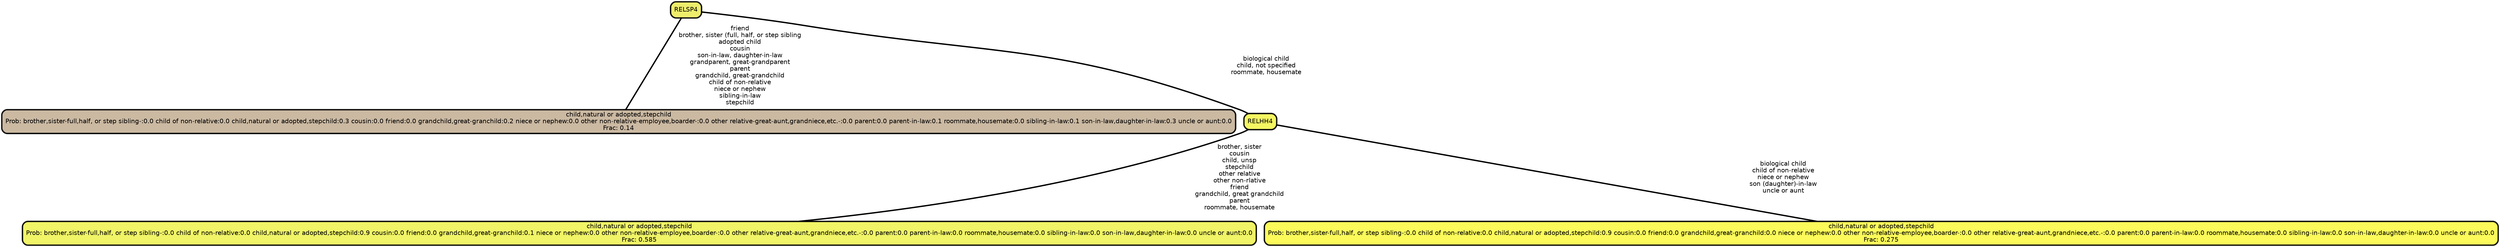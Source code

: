 graph Tree {
node [shape=box, style="filled, rounded",color="black",penwidth="3",fontcolor="black",                 fontname=helvetica] ;
graph [ranksep="0 equally", splines=straight,                 bgcolor=transparent, dpi=200] ;
edge [fontname=helvetica, color=black] ;
0 [label="child,natural or adopted,stepchild
Prob: brother,sister-full,half, or step sibling-:0.0 child of non-relative:0.0 child,natural or adopted,stepchild:0.3 cousin:0.0 friend:0.0 grandchild,great-granchild:0.2 niece or nephew:0.0 other non-relative-employee,boarder-:0.0 other relative-great-aunt,grandniece,etc.-:0.0 parent:0.0 parent-in-law:0.1 roommate,housemate:0.0 sibling-in-law:0.1 son-in-law,daughter-in-law:0.3 uncle or aunt:0.0
Frac: 0.14", fillcolor="#cbb9a2"] ;
1 [label="RELSP4", fillcolor="#eeed6b"] ;
2 [label="child,natural or adopted,stepchild
Prob: brother,sister-full,half, or step sibling-:0.0 child of non-relative:0.0 child,natural or adopted,stepchild:0.9 cousin:0.0 friend:0.0 grandchild,great-granchild:0.1 niece or nephew:0.0 other non-relative-employee,boarder-:0.0 other relative-great-aunt,grandniece,etc.-:0.0 parent:0.0 parent-in-law:0.0 roommate,housemate:0.0 sibling-in-law:0.0 son-in-law,daughter-in-law:0.0 uncle or aunt:0.0
Frac: 0.585", fillcolor="#f0f466"] ;
3 [label="RELHH4", fillcolor="#f4f662"] ;
4 [label="child,natural or adopted,stepchild
Prob: brother,sister-full,half, or step sibling-:0.0 child of non-relative:0.0 child,natural or adopted,stepchild:0.9 cousin:0.0 friend:0.0 grandchild,great-granchild:0.0 niece or nephew:0.0 other non-relative-employee,boarder-:0.0 other relative-great-aunt,grandniece,etc.-:0.0 parent:0.0 parent-in-law:0.0 roommate,housemate:0.0 sibling-in-law:0.0 son-in-law,daughter-in-law:0.0 uncle or aunt:0.0
Frac: 0.275", fillcolor="#fbfa5a"] ;
1 -- 0 [label=" friend\n brother, sister (full, half, or step sibling\n adopted child\n cousin\n son-in-law, daughter-in-law\n grandparent, great-grandparent\n parent\n grandchild, great-grandchild\n child of non-relative\n niece or nephew\n sibling-in-law\n stepchild",penwidth=3] ;
1 -- 3 [label=" biological child\n child, not specified\n roommate, housemate",penwidth=3] ;
3 -- 2 [label=" brother, sister\n cousin\n child, unsp\n stepchild\n other relative\n other non-rlative\n friend\n grandchild, great grandchild\n parent\n roommate, housemate",penwidth=3] ;
3 -- 4 [label=" biological child\n child of non-relative\n niece or nephew\n son (daughter)-in-law\n uncle or aunt",penwidth=3] ;
{rank = same;}}